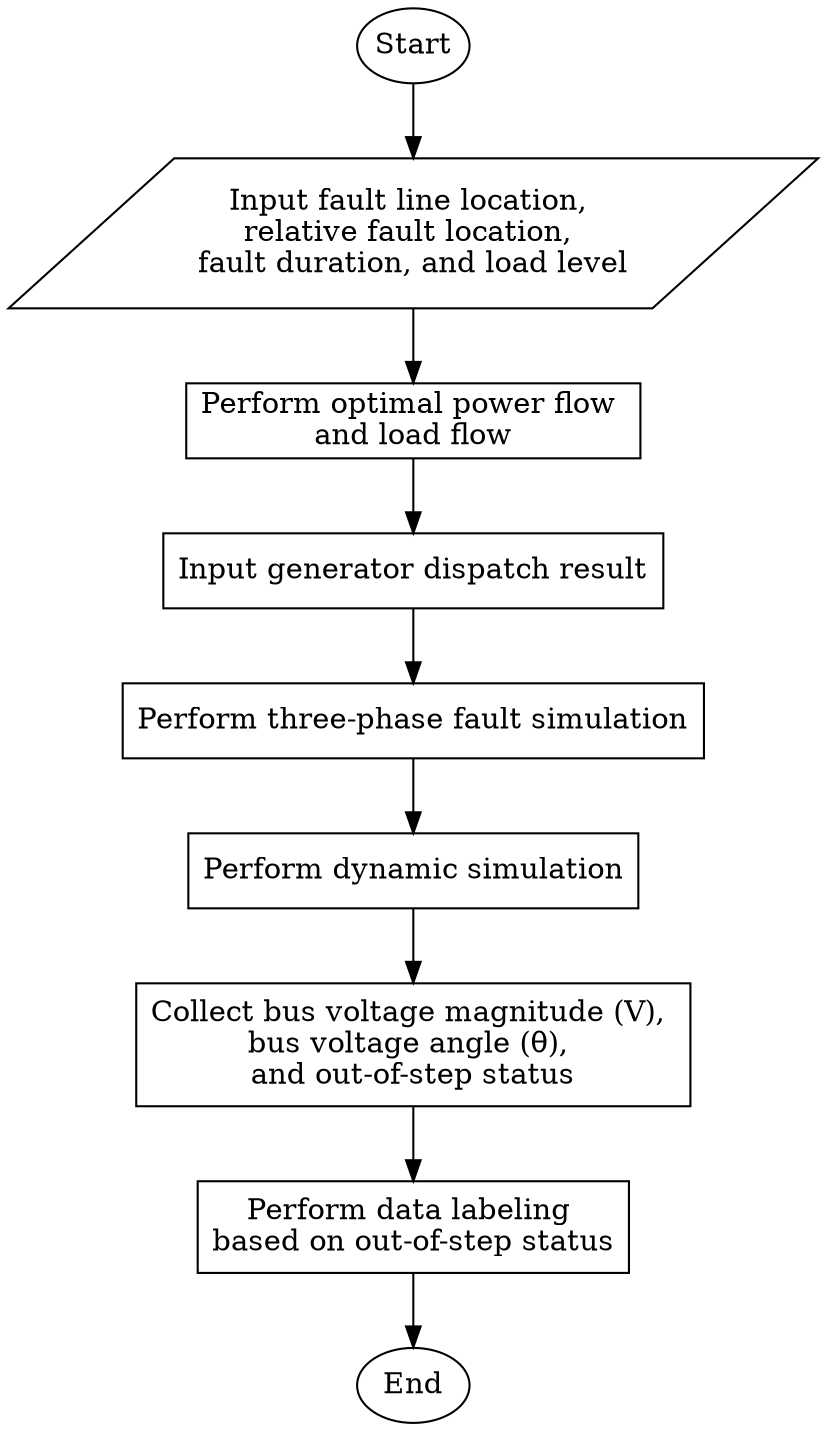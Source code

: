 digraph {
  node [margin=0]
  edge [len=10]
  
  Start [shape=ellipse];

  Step1 [label="Input fault line location, \nrelative fault location, \nfault duration, and load level", shape=parallelogram, height=1];
  Step2 [label="Perform optimal power flow \nand load flow", shape=box, margin="0.1,0"];
  Step3 [label="Input generator dispatch result", shape=box, margin="0.1,0"];
  Step4 [label="Perform three-phase fault simulation", shape=box, margin="0.1,0"];
  Step5 [label="Perform dynamic simulation", shape=box, margin="0.1,0"];
  Step6 [label="Collect bus voltage magnitude (V), \nbus voltage angle (θ), \nand out-of-step status", shape=box,  margin="0.1,0.1"];
  Step7 [label="Perform data labeling \nbased on out-of-step status", shape=box, margin="0.1,0.1"];

  End [shape=ellipse];

  Start -> Step1;
  Step1 -> Step2;
  Step2 -> Step3;
  Step3 -> Step4;
  Step4 -> Step5;
  Step5 -> Step6;
  Step6 -> Step7;
  Step7 -> End;
}